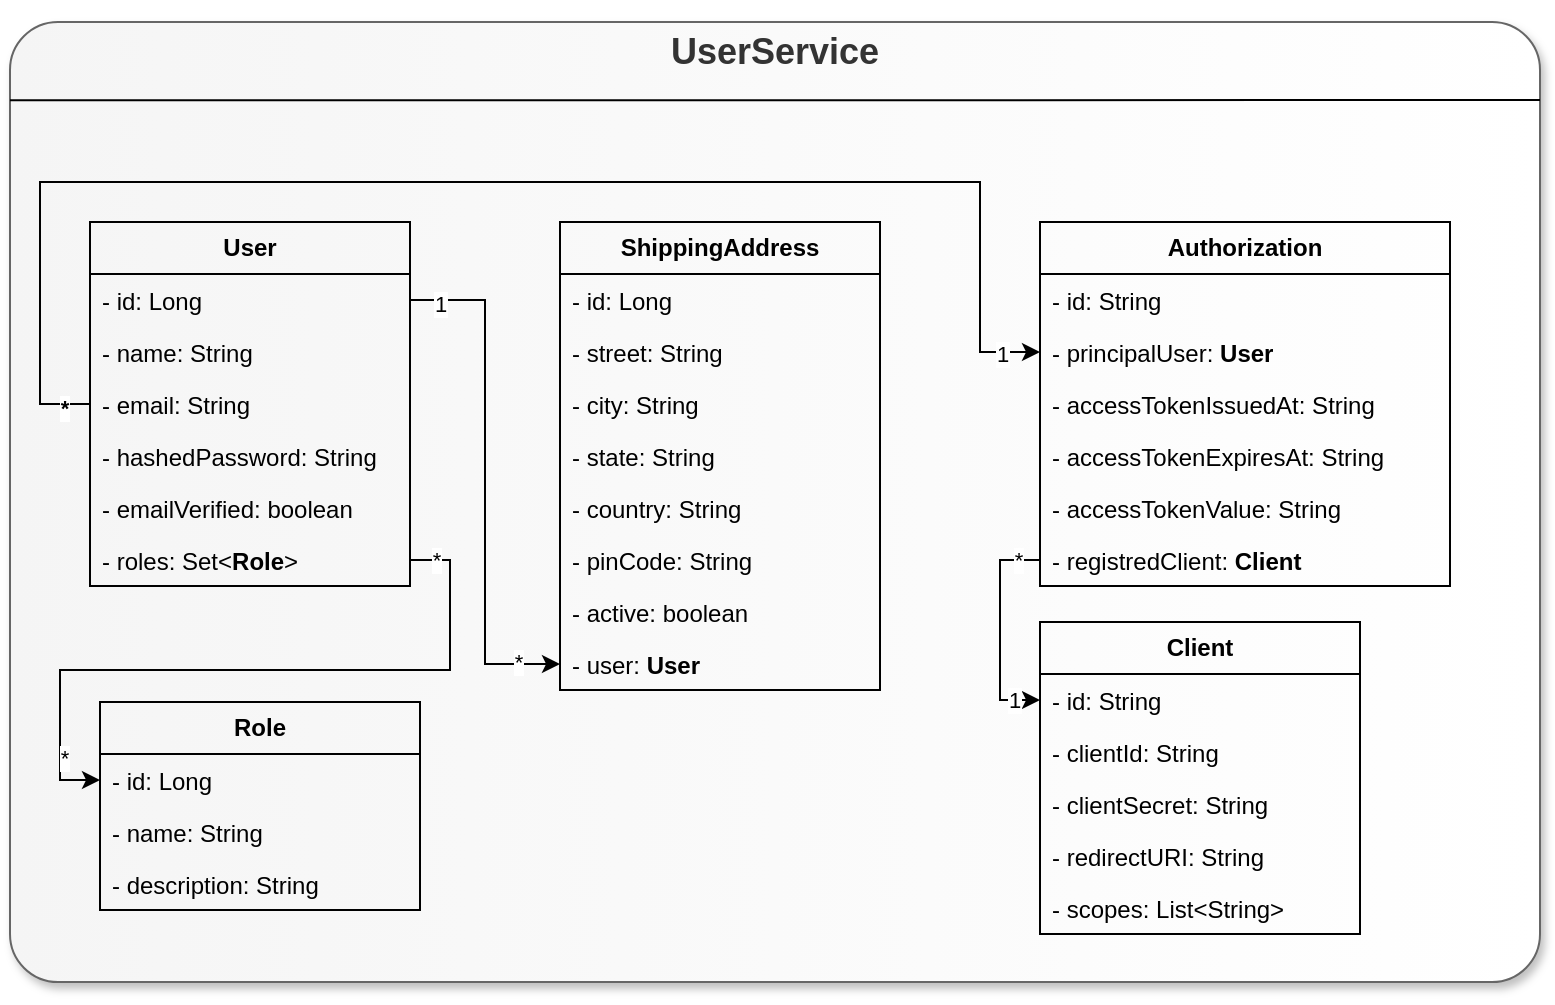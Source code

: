 <mxfile version="26.0.9">
  <diagram id="C5RBs43oDa-KdzZeNtuy" name="Page-1">
    <mxGraphModel dx="1434" dy="854" grid="1" gridSize="10" guides="1" tooltips="1" connect="1" arrows="1" fold="1" page="1" pageScale="1" pageWidth="840" pageHeight="550" background="none" math="0" shadow="0" adaptiveColors="none">
      <root>
        <mxCell id="WIyWlLk6GJQsqaUBKTNV-0" />
        <mxCell id="WIyWlLk6GJQsqaUBKTNV-1" parent="WIyWlLk6GJQsqaUBKTNV-0" />
        <mxCell id="iOQh0Sm0U1EEhNlYTaye-21" value="" style="group" parent="WIyWlLk6GJQsqaUBKTNV-1" vertex="1" connectable="0">
          <mxGeometry x="35" y="40" width="765" height="480" as="geometry" />
        </mxCell>
        <mxCell id="Nkxj8cc8jxljadE4f7pC-53" value="&lt;h2 style=&quot;padding-bottom: 450px;&quot;&gt;UserService&lt;/h2&gt;" style="rounded=1;whiteSpace=wrap;html=1;shadow=1;glass=0;labelPosition=center;verticalLabelPosition=middle;align=center;verticalAlign=middle;arcSize=5;fillColor=#f5f5f5;fontColor=#333333;strokeColor=#666666;gradientColor=#FFFFFF;gradientDirection=east;textShadow=0;labelBorderColor=none;" parent="iOQh0Sm0U1EEhNlYTaye-21" vertex="1">
          <mxGeometry width="765" height="480" as="geometry" />
        </mxCell>
        <mxCell id="Nkxj8cc8jxljadE4f7pC-60" value="" style="endArrow=none;html=1;rounded=0;" parent="iOQh0Sm0U1EEhNlYTaye-21" edge="1">
          <mxGeometry width="50" height="50" relative="1" as="geometry">
            <mxPoint x="765" y="39" as="sourcePoint" />
            <mxPoint y="39.184" as="targetPoint" />
          </mxGeometry>
        </mxCell>
        <mxCell id="iOQh0Sm0U1EEhNlYTaye-0" value="&lt;b&gt;Authorization&lt;/b&gt;" style="swimlane;fontStyle=0;childLayout=stackLayout;horizontal=1;startSize=26;fillColor=none;horizontalStack=0;resizeParent=1;resizeParentMax=0;resizeLast=0;collapsible=1;marginBottom=0;whiteSpace=wrap;html=1;" parent="iOQh0Sm0U1EEhNlYTaye-21" vertex="1">
          <mxGeometry x="515" y="100" width="205" height="182" as="geometry">
            <mxRectangle x="515" y="110" width="70" height="30" as="alternateBounds" />
          </mxGeometry>
        </mxCell>
        <mxCell id="iOQh0Sm0U1EEhNlYTaye-1" value="- id: String" style="text;strokeColor=none;fillColor=none;align=left;verticalAlign=top;spacingLeft=4;spacingRight=4;overflow=hidden;rotatable=0;points=[[0,0.5],[1,0.5]];portConstraint=eastwest;whiteSpace=wrap;html=1;" parent="iOQh0Sm0U1EEhNlYTaye-0" vertex="1">
          <mxGeometry y="26" width="205" height="26" as="geometry" />
        </mxCell>
        <mxCell id="iOQh0Sm0U1EEhNlYTaye-2" value="- principalUser: &lt;b&gt;User&lt;/b&gt;" style="text;strokeColor=none;fillColor=none;align=left;verticalAlign=top;spacingLeft=4;spacingRight=4;overflow=hidden;rotatable=0;points=[[0,0.5],[1,0.5]];portConstraint=eastwest;whiteSpace=wrap;html=1;" parent="iOQh0Sm0U1EEhNlYTaye-0" vertex="1">
          <mxGeometry y="52" width="205" height="26" as="geometry" />
        </mxCell>
        <mxCell id="iOQh0Sm0U1EEhNlYTaye-3" value="- accessTokenIssuedAt: String" style="text;strokeColor=none;fillColor=none;align=left;verticalAlign=top;spacingLeft=4;spacingRight=4;overflow=hidden;rotatable=0;points=[[0,0.5],[1,0.5]];portConstraint=eastwest;whiteSpace=wrap;html=1;" parent="iOQh0Sm0U1EEhNlYTaye-0" vertex="1">
          <mxGeometry y="78" width="205" height="26" as="geometry" />
        </mxCell>
        <mxCell id="iOQh0Sm0U1EEhNlYTaye-4" value="- accessTokenExpiresAt: String" style="text;strokeColor=none;fillColor=none;align=left;verticalAlign=top;spacingLeft=4;spacingRight=4;overflow=hidden;rotatable=0;points=[[0,0.5],[1,0.5]];portConstraint=eastwest;whiteSpace=wrap;html=1;" parent="iOQh0Sm0U1EEhNlYTaye-0" vertex="1">
          <mxGeometry y="104" width="205" height="26" as="geometry" />
        </mxCell>
        <mxCell id="iOQh0Sm0U1EEhNlYTaye-5" value="- accessTokenValue: String" style="text;strokeColor=none;fillColor=none;align=left;verticalAlign=top;spacingLeft=4;spacingRight=4;overflow=hidden;rotatable=0;points=[[0,0.5],[1,0.5]];portConstraint=eastwest;whiteSpace=wrap;html=1;" parent="iOQh0Sm0U1EEhNlYTaye-0" vertex="1">
          <mxGeometry y="130" width="205" height="26" as="geometry" />
        </mxCell>
        <mxCell id="iOQh0Sm0U1EEhNlYTaye-6" value="- registredClient: &lt;b&gt;Client&lt;/b&gt;" style="text;strokeColor=none;fillColor=none;align=left;verticalAlign=top;spacingLeft=4;spacingRight=4;overflow=hidden;rotatable=0;points=[[0,0.5],[1,0.5]];portConstraint=eastwest;whiteSpace=wrap;html=1;" parent="iOQh0Sm0U1EEhNlYTaye-0" vertex="1">
          <mxGeometry y="156" width="205" height="26" as="geometry" />
        </mxCell>
        <mxCell id="Nkxj8cc8jxljadE4f7pC-12" value="&lt;b&gt;Role&lt;/b&gt;" style="swimlane;fontStyle=0;childLayout=stackLayout;horizontal=1;startSize=26;fillColor=none;horizontalStack=0;resizeParent=1;resizeParentMax=0;resizeLast=0;collapsible=1;marginBottom=0;whiteSpace=wrap;html=1;" parent="iOQh0Sm0U1EEhNlYTaye-21" vertex="1">
          <mxGeometry x="45" y="340" width="160" height="104" as="geometry">
            <mxRectangle x="540" y="370" width="70" height="30" as="alternateBounds" />
          </mxGeometry>
        </mxCell>
        <mxCell id="Nkxj8cc8jxljadE4f7pC-13" value="- id: Long" style="text;strokeColor=none;fillColor=none;align=left;verticalAlign=top;spacingLeft=4;spacingRight=4;overflow=hidden;rotatable=0;points=[[0,0.5],[1,0.5]];portConstraint=eastwest;whiteSpace=wrap;html=1;" parent="Nkxj8cc8jxljadE4f7pC-12" vertex="1">
          <mxGeometry y="26" width="160" height="26" as="geometry" />
        </mxCell>
        <mxCell id="Nkxj8cc8jxljadE4f7pC-14" value="- name: String" style="text;strokeColor=none;fillColor=none;align=left;verticalAlign=top;spacingLeft=4;spacingRight=4;overflow=hidden;rotatable=0;points=[[0,0.5],[1,0.5]];portConstraint=eastwest;whiteSpace=wrap;html=1;" parent="Nkxj8cc8jxljadE4f7pC-12" vertex="1">
          <mxGeometry y="52" width="160" height="26" as="geometry" />
        </mxCell>
        <mxCell id="Nkxj8cc8jxljadE4f7pC-15" value="- description: String" style="text;strokeColor=none;fillColor=none;align=left;verticalAlign=top;spacingLeft=4;spacingRight=4;overflow=hidden;rotatable=0;points=[[0,0.5],[1,0.5]];portConstraint=eastwest;whiteSpace=wrap;html=1;" parent="Nkxj8cc8jxljadE4f7pC-12" vertex="1">
          <mxGeometry y="78" width="160" height="26" as="geometry" />
        </mxCell>
        <mxCell id="Nkxj8cc8jxljadE4f7pC-4" value="&lt;b&gt;User&lt;/b&gt;" style="swimlane;fontStyle=0;childLayout=stackLayout;horizontal=1;startSize=26;fillColor=none;horizontalStack=0;resizeParent=1;resizeParentMax=0;resizeLast=0;collapsible=1;marginBottom=0;whiteSpace=wrap;html=1;" parent="iOQh0Sm0U1EEhNlYTaye-21" vertex="1">
          <mxGeometry x="40" y="100" width="160" height="182" as="geometry">
            <mxRectangle x="540" y="370" width="70" height="30" as="alternateBounds" />
          </mxGeometry>
        </mxCell>
        <mxCell id="Nkxj8cc8jxljadE4f7pC-5" value="- id: Long" style="text;strokeColor=none;fillColor=none;align=left;verticalAlign=top;spacingLeft=4;spacingRight=4;overflow=hidden;rotatable=0;points=[[0,0.5],[1,0.5]];portConstraint=eastwest;whiteSpace=wrap;html=1;" parent="Nkxj8cc8jxljadE4f7pC-4" vertex="1">
          <mxGeometry y="26" width="160" height="26" as="geometry" />
        </mxCell>
        <mxCell id="Nkxj8cc8jxljadE4f7pC-6" value="- name: String" style="text;strokeColor=none;fillColor=none;align=left;verticalAlign=top;spacingLeft=4;spacingRight=4;overflow=hidden;rotatable=0;points=[[0,0.5],[1,0.5]];portConstraint=eastwest;whiteSpace=wrap;html=1;" parent="Nkxj8cc8jxljadE4f7pC-4" vertex="1">
          <mxGeometry y="52" width="160" height="26" as="geometry" />
        </mxCell>
        <mxCell id="Nkxj8cc8jxljadE4f7pC-7" value="- email: String" style="text;strokeColor=none;fillColor=none;align=left;verticalAlign=top;spacingLeft=4;spacingRight=4;overflow=hidden;rotatable=0;points=[[0,0.5],[1,0.5]];portConstraint=eastwest;whiteSpace=wrap;html=1;" parent="Nkxj8cc8jxljadE4f7pC-4" vertex="1">
          <mxGeometry y="78" width="160" height="26" as="geometry" />
        </mxCell>
        <mxCell id="Nkxj8cc8jxljadE4f7pC-9" value="- hashedPassword: String" style="text;strokeColor=none;fillColor=none;align=left;verticalAlign=top;spacingLeft=4;spacingRight=4;overflow=hidden;rotatable=0;points=[[0,0.5],[1,0.5]];portConstraint=eastwest;whiteSpace=wrap;html=1;" parent="Nkxj8cc8jxljadE4f7pC-4" vertex="1">
          <mxGeometry y="104" width="160" height="26" as="geometry" />
        </mxCell>
        <mxCell id="Nkxj8cc8jxljadE4f7pC-10" value="- emailVerified: boolean" style="text;strokeColor=none;fillColor=none;align=left;verticalAlign=top;spacingLeft=4;spacingRight=4;overflow=hidden;rotatable=0;points=[[0,0.5],[1,0.5]];portConstraint=eastwest;whiteSpace=wrap;html=1;" parent="Nkxj8cc8jxljadE4f7pC-4" vertex="1">
          <mxGeometry y="130" width="160" height="26" as="geometry" />
        </mxCell>
        <mxCell id="Nkxj8cc8jxljadE4f7pC-11" value="- roles: Set&amp;lt;&lt;b&gt;Role&lt;/b&gt;&amp;gt;" style="text;strokeColor=none;fillColor=none;align=left;verticalAlign=top;spacingLeft=4;spacingRight=4;overflow=hidden;rotatable=0;points=[[0,0.5],[1,0.5]];portConstraint=eastwest;whiteSpace=wrap;html=1;" parent="Nkxj8cc8jxljadE4f7pC-4" vertex="1">
          <mxGeometry y="156" width="160" height="26" as="geometry" />
        </mxCell>
        <mxCell id="Nkxj8cc8jxljadE4f7pC-44" style="edgeStyle=orthogonalEdgeStyle;rounded=0;orthogonalLoop=1;jettySize=auto;html=1;exitX=1;exitY=0.5;exitDx=0;exitDy=0;entryX=0;entryY=0.5;entryDx=0;entryDy=0;" parent="iOQh0Sm0U1EEhNlYTaye-21" source="Nkxj8cc8jxljadE4f7pC-11" target="Nkxj8cc8jxljadE4f7pC-13" edge="1">
          <mxGeometry relative="1" as="geometry" />
        </mxCell>
        <mxCell id="Nkxj8cc8jxljadE4f7pC-50" value="*" style="edgeLabel;html=1;align=center;verticalAlign=middle;resizable=0;points=[];" parent="Nkxj8cc8jxljadE4f7pC-44" vertex="1" connectable="0">
          <mxGeometry x="-0.926" relative="1" as="geometry">
            <mxPoint as="offset" />
          </mxGeometry>
        </mxCell>
        <mxCell id="Nkxj8cc8jxljadE4f7pC-52" value="*" style="edgeLabel;html=1;align=center;verticalAlign=middle;resizable=0;points=[];" parent="Nkxj8cc8jxljadE4f7pC-44" vertex="1" connectable="0">
          <mxGeometry x="0.82" y="2" relative="1" as="geometry">
            <mxPoint as="offset" />
          </mxGeometry>
        </mxCell>
        <mxCell id="Nkxj8cc8jxljadE4f7pC-19" value="&lt;b&gt;ShippingAddress&lt;/b&gt;" style="swimlane;fontStyle=0;childLayout=stackLayout;horizontal=1;startSize=26;fillColor=none;horizontalStack=0;resizeParent=1;resizeParentMax=0;resizeLast=0;collapsible=1;marginBottom=0;whiteSpace=wrap;html=1;" parent="iOQh0Sm0U1EEhNlYTaye-21" vertex="1">
          <mxGeometry x="275" y="100" width="160" height="234" as="geometry">
            <mxRectangle x="275" y="110" width="70" height="30" as="alternateBounds" />
          </mxGeometry>
        </mxCell>
        <mxCell id="Nkxj8cc8jxljadE4f7pC-20" value="- id: Long" style="text;strokeColor=none;fillColor=none;align=left;verticalAlign=top;spacingLeft=4;spacingRight=4;overflow=hidden;rotatable=0;points=[[0,0.5],[1,0.5]];portConstraint=eastwest;whiteSpace=wrap;html=1;" parent="Nkxj8cc8jxljadE4f7pC-19" vertex="1">
          <mxGeometry y="26" width="160" height="26" as="geometry" />
        </mxCell>
        <mxCell id="Nkxj8cc8jxljadE4f7pC-21" value="- street: String" style="text;strokeColor=none;fillColor=none;align=left;verticalAlign=top;spacingLeft=4;spacingRight=4;overflow=hidden;rotatable=0;points=[[0,0.5],[1,0.5]];portConstraint=eastwest;whiteSpace=wrap;html=1;" parent="Nkxj8cc8jxljadE4f7pC-19" vertex="1">
          <mxGeometry y="52" width="160" height="26" as="geometry" />
        </mxCell>
        <mxCell id="Nkxj8cc8jxljadE4f7pC-22" value="- city: String" style="text;strokeColor=none;fillColor=none;align=left;verticalAlign=top;spacingLeft=4;spacingRight=4;overflow=hidden;rotatable=0;points=[[0,0.5],[1,0.5]];portConstraint=eastwest;whiteSpace=wrap;html=1;" parent="Nkxj8cc8jxljadE4f7pC-19" vertex="1">
          <mxGeometry y="78" width="160" height="26" as="geometry" />
        </mxCell>
        <mxCell id="Nkxj8cc8jxljadE4f7pC-23" value="- state: String" style="text;strokeColor=none;fillColor=none;align=left;verticalAlign=top;spacingLeft=4;spacingRight=4;overflow=hidden;rotatable=0;points=[[0,0.5],[1,0.5]];portConstraint=eastwest;whiteSpace=wrap;html=1;" parent="Nkxj8cc8jxljadE4f7pC-19" vertex="1">
          <mxGeometry y="104" width="160" height="26" as="geometry" />
        </mxCell>
        <mxCell id="Nkxj8cc8jxljadE4f7pC-24" value="- country: String" style="text;strokeColor=none;fillColor=none;align=left;verticalAlign=top;spacingLeft=4;spacingRight=4;overflow=hidden;rotatable=0;points=[[0,0.5],[1,0.5]];portConstraint=eastwest;whiteSpace=wrap;html=1;" parent="Nkxj8cc8jxljadE4f7pC-19" vertex="1">
          <mxGeometry y="130" width="160" height="26" as="geometry" />
        </mxCell>
        <mxCell id="Nkxj8cc8jxljadE4f7pC-25" value="- pinCode: String" style="text;strokeColor=none;fillColor=none;align=left;verticalAlign=top;spacingLeft=4;spacingRight=4;overflow=hidden;rotatable=0;points=[[0,0.5],[1,0.5]];portConstraint=eastwest;whiteSpace=wrap;html=1;" parent="Nkxj8cc8jxljadE4f7pC-19" vertex="1">
          <mxGeometry y="156" width="160" height="26" as="geometry" />
        </mxCell>
        <mxCell id="Nkxj8cc8jxljadE4f7pC-26" value="- active: boolean" style="text;strokeColor=none;fillColor=none;align=left;verticalAlign=top;spacingLeft=4;spacingRight=4;overflow=hidden;rotatable=0;points=[[0,0.5],[1,0.5]];portConstraint=eastwest;whiteSpace=wrap;html=1;" parent="Nkxj8cc8jxljadE4f7pC-19" vertex="1">
          <mxGeometry y="182" width="160" height="26" as="geometry" />
        </mxCell>
        <mxCell id="Nkxj8cc8jxljadE4f7pC-27" value="- user: &lt;b&gt;User&lt;/b&gt;" style="text;strokeColor=none;fillColor=none;align=left;verticalAlign=top;spacingLeft=4;spacingRight=4;overflow=hidden;rotatable=0;points=[[0,0.5],[1,0.5]];portConstraint=eastwest;whiteSpace=wrap;html=1;" parent="Nkxj8cc8jxljadE4f7pC-19" vertex="1">
          <mxGeometry y="208" width="160" height="26" as="geometry" />
        </mxCell>
        <mxCell id="Nkxj8cc8jxljadE4f7pC-45" style="edgeStyle=orthogonalEdgeStyle;rounded=0;orthogonalLoop=1;jettySize=auto;html=1;exitX=1;exitY=0.5;exitDx=0;exitDy=0;entryX=0;entryY=0.5;entryDx=0;entryDy=0;" parent="iOQh0Sm0U1EEhNlYTaye-21" source="Nkxj8cc8jxljadE4f7pC-5" target="Nkxj8cc8jxljadE4f7pC-27" edge="1">
          <mxGeometry relative="1" as="geometry" />
        </mxCell>
        <mxCell id="Nkxj8cc8jxljadE4f7pC-46" value="1" style="edgeLabel;html=1;align=center;verticalAlign=middle;resizable=0;points=[];" parent="Nkxj8cc8jxljadE4f7pC-45" vertex="1" connectable="0">
          <mxGeometry x="-0.887" y="-2" relative="1" as="geometry">
            <mxPoint as="offset" />
          </mxGeometry>
        </mxCell>
        <mxCell id="Nkxj8cc8jxljadE4f7pC-49" value="*" style="edgeLabel;html=1;align=center;verticalAlign=middle;resizable=0;points=[];" parent="Nkxj8cc8jxljadE4f7pC-45" vertex="1" connectable="0">
          <mxGeometry x="0.834" y="1" relative="1" as="geometry">
            <mxPoint as="offset" />
          </mxGeometry>
        </mxCell>
        <mxCell id="iOQh0Sm0U1EEhNlYTaye-7" value="&lt;b&gt;Client&lt;/b&gt;" style="swimlane;fontStyle=0;childLayout=stackLayout;horizontal=1;startSize=26;fillColor=none;horizontalStack=0;resizeParent=1;resizeParentMax=0;resizeLast=0;collapsible=1;marginBottom=0;whiteSpace=wrap;html=1;" parent="iOQh0Sm0U1EEhNlYTaye-21" vertex="1">
          <mxGeometry x="515" y="300" width="160" height="156" as="geometry">
            <mxRectangle x="515" y="310" width="70" height="30" as="alternateBounds" />
          </mxGeometry>
        </mxCell>
        <mxCell id="iOQh0Sm0U1EEhNlYTaye-8" value="- id: String" style="text;strokeColor=none;fillColor=none;align=left;verticalAlign=top;spacingLeft=4;spacingRight=4;overflow=hidden;rotatable=0;points=[[0,0.5],[1,0.5]];portConstraint=eastwest;whiteSpace=wrap;html=1;" parent="iOQh0Sm0U1EEhNlYTaye-7" vertex="1">
          <mxGeometry y="26" width="160" height="26" as="geometry" />
        </mxCell>
        <mxCell id="iOQh0Sm0U1EEhNlYTaye-9" value="- clientId: String" style="text;strokeColor=none;fillColor=none;align=left;verticalAlign=top;spacingLeft=4;spacingRight=4;overflow=hidden;rotatable=0;points=[[0,0.5],[1,0.5]];portConstraint=eastwest;whiteSpace=wrap;html=1;" parent="iOQh0Sm0U1EEhNlYTaye-7" vertex="1">
          <mxGeometry y="52" width="160" height="26" as="geometry" />
        </mxCell>
        <mxCell id="iOQh0Sm0U1EEhNlYTaye-10" value="- clientSecret: String" style="text;strokeColor=none;fillColor=none;align=left;verticalAlign=top;spacingLeft=4;spacingRight=4;overflow=hidden;rotatable=0;points=[[0,0.5],[1,0.5]];portConstraint=eastwest;whiteSpace=wrap;html=1;" parent="iOQh0Sm0U1EEhNlYTaye-7" vertex="1">
          <mxGeometry y="78" width="160" height="26" as="geometry" />
        </mxCell>
        <mxCell id="iOQh0Sm0U1EEhNlYTaye-11" value="- redirectURI: String" style="text;strokeColor=none;fillColor=none;align=left;verticalAlign=top;spacingLeft=4;spacingRight=4;overflow=hidden;rotatable=0;points=[[0,0.5],[1,0.5]];portConstraint=eastwest;whiteSpace=wrap;html=1;" parent="iOQh0Sm0U1EEhNlYTaye-7" vertex="1">
          <mxGeometry y="104" width="160" height="26" as="geometry" />
        </mxCell>
        <mxCell id="iOQh0Sm0U1EEhNlYTaye-12" value="- scopes: List&amp;lt;String&amp;gt;" style="text;strokeColor=none;fillColor=none;align=left;verticalAlign=top;spacingLeft=4;spacingRight=4;overflow=hidden;rotatable=0;points=[[0,0.5],[1,0.5]];portConstraint=eastwest;whiteSpace=wrap;html=1;" parent="iOQh0Sm0U1EEhNlYTaye-7" vertex="1">
          <mxGeometry y="130" width="160" height="26" as="geometry" />
        </mxCell>
        <mxCell id="iOQh0Sm0U1EEhNlYTaye-13" value="" style="edgeStyle=orthogonalEdgeStyle;rounded=0;orthogonalLoop=1;jettySize=auto;html=1;exitX=0;exitY=0.5;exitDx=0;exitDy=0;entryX=0;entryY=0.5;entryDx=0;entryDy=0;" parent="iOQh0Sm0U1EEhNlYTaye-21" source="iOQh0Sm0U1EEhNlYTaye-6" target="iOQh0Sm0U1EEhNlYTaye-8" edge="1">
          <mxGeometry relative="1" as="geometry" />
        </mxCell>
        <mxCell id="iOQh0Sm0U1EEhNlYTaye-14" value="*" style="edgeLabel;html=1;align=center;verticalAlign=middle;resizable=0;points=[];" parent="iOQh0Sm0U1EEhNlYTaye-13" vertex="1" connectable="0">
          <mxGeometry x="-0.8" relative="1" as="geometry">
            <mxPoint as="offset" />
          </mxGeometry>
        </mxCell>
        <mxCell id="iOQh0Sm0U1EEhNlYTaye-15" value="1" style="edgeLabel;html=1;align=center;verticalAlign=middle;resizable=0;points=[];" parent="iOQh0Sm0U1EEhNlYTaye-13" vertex="1" connectable="0">
          <mxGeometry x="0.764" relative="1" as="geometry">
            <mxPoint as="offset" />
          </mxGeometry>
        </mxCell>
        <mxCell id="iOQh0Sm0U1EEhNlYTaye-17" style="edgeStyle=orthogonalEdgeStyle;rounded=0;orthogonalLoop=1;jettySize=auto;html=1;exitX=0;exitY=0.5;exitDx=0;exitDy=0;entryX=0;entryY=0.5;entryDx=0;entryDy=0;" parent="iOQh0Sm0U1EEhNlYTaye-21" source="Nkxj8cc8jxljadE4f7pC-7" target="iOQh0Sm0U1EEhNlYTaye-2" edge="1">
          <mxGeometry relative="1" as="geometry">
            <Array as="points">
              <mxPoint x="15" y="191" />
              <mxPoint x="15" y="80" />
              <mxPoint x="485" y="80" />
              <mxPoint x="485" y="165" />
            </Array>
          </mxGeometry>
        </mxCell>
        <mxCell id="iOQh0Sm0U1EEhNlYTaye-18" value="&lt;b&gt;*&lt;/b&gt;" style="edgeLabel;html=1;align=center;verticalAlign=middle;resizable=0;points=[];" parent="iOQh0Sm0U1EEhNlYTaye-17" vertex="1" connectable="0">
          <mxGeometry x="-0.964" y="2" relative="1" as="geometry">
            <mxPoint as="offset" />
          </mxGeometry>
        </mxCell>
        <mxCell id="iOQh0Sm0U1EEhNlYTaye-19" value="1" style="edgeLabel;html=1;align=center;verticalAlign=middle;resizable=0;points=[];" parent="iOQh0Sm0U1EEhNlYTaye-17" vertex="1" connectable="0">
          <mxGeometry x="0.947" y="-1" relative="1" as="geometry">
            <mxPoint as="offset" />
          </mxGeometry>
        </mxCell>
      </root>
    </mxGraphModel>
  </diagram>
</mxfile>

